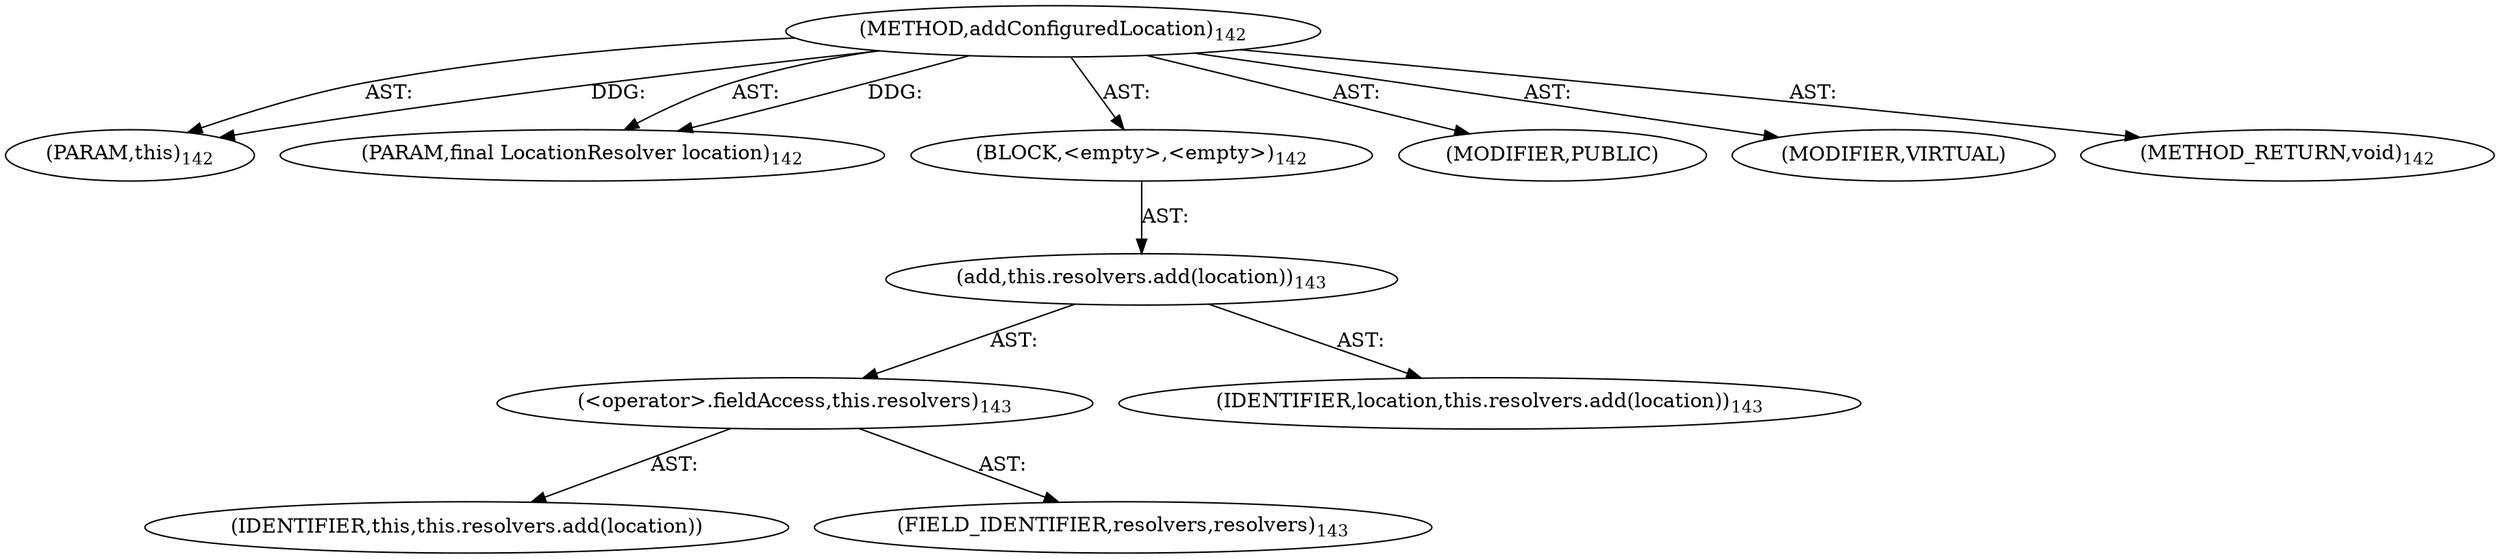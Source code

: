 digraph "addConfiguredLocation" {  
"111669149699" [label = <(METHOD,addConfiguredLocation)<SUB>142</SUB>> ]
"115964117002" [label = <(PARAM,this)<SUB>142</SUB>> ]
"115964117003" [label = <(PARAM,final LocationResolver location)<SUB>142</SUB>> ]
"25769803779" [label = <(BLOCK,&lt;empty&gt;,&lt;empty&gt;)<SUB>142</SUB>> ]
"30064771078" [label = <(add,this.resolvers.add(location))<SUB>143</SUB>> ]
"30064771079" [label = <(&lt;operator&gt;.fieldAccess,this.resolvers)<SUB>143</SUB>> ]
"68719476759" [label = <(IDENTIFIER,this,this.resolvers.add(location))> ]
"55834574851" [label = <(FIELD_IDENTIFIER,resolvers,resolvers)<SUB>143</SUB>> ]
"68719476760" [label = <(IDENTIFIER,location,this.resolvers.add(location))<SUB>143</SUB>> ]
"133143986187" [label = <(MODIFIER,PUBLIC)> ]
"133143986188" [label = <(MODIFIER,VIRTUAL)> ]
"128849018883" [label = <(METHOD_RETURN,void)<SUB>142</SUB>> ]
  "111669149699" -> "115964117002"  [ label = "AST: "] 
  "111669149699" -> "115964117003"  [ label = "AST: "] 
  "111669149699" -> "25769803779"  [ label = "AST: "] 
  "111669149699" -> "133143986187"  [ label = "AST: "] 
  "111669149699" -> "133143986188"  [ label = "AST: "] 
  "111669149699" -> "128849018883"  [ label = "AST: "] 
  "25769803779" -> "30064771078"  [ label = "AST: "] 
  "30064771078" -> "30064771079"  [ label = "AST: "] 
  "30064771078" -> "68719476760"  [ label = "AST: "] 
  "30064771079" -> "68719476759"  [ label = "AST: "] 
  "30064771079" -> "55834574851"  [ label = "AST: "] 
  "111669149699" -> "115964117002"  [ label = "DDG: "] 
  "111669149699" -> "115964117003"  [ label = "DDG: "] 
}
